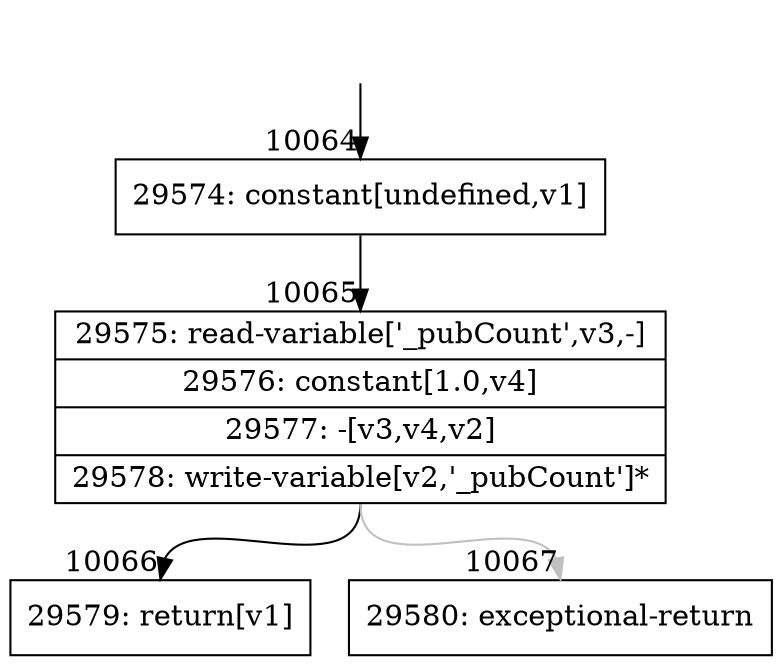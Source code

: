 digraph {
rankdir="TD"
BB_entry712[shape=none,label=""];
BB_entry712 -> BB10064 [tailport=s, headport=n, headlabel="    10064"]
BB10064 [shape=record label="{29574: constant[undefined,v1]}" ] 
BB10064 -> BB10065 [tailport=s, headport=n, headlabel="      10065"]
BB10065 [shape=record label="{29575: read-variable['_pubCount',v3,-]|29576: constant[1.0,v4]|29577: -[v3,v4,v2]|29578: write-variable[v2,'_pubCount']*}" ] 
BB10065 -> BB10066 [tailport=s, headport=n, headlabel="      10066"]
BB10065 -> BB10067 [tailport=s, headport=n, color=gray, headlabel="      10067"]
BB10066 [shape=record label="{29579: return[v1]}" ] 
BB10067 [shape=record label="{29580: exceptional-return}" ] 
//#$~ 14050
}
